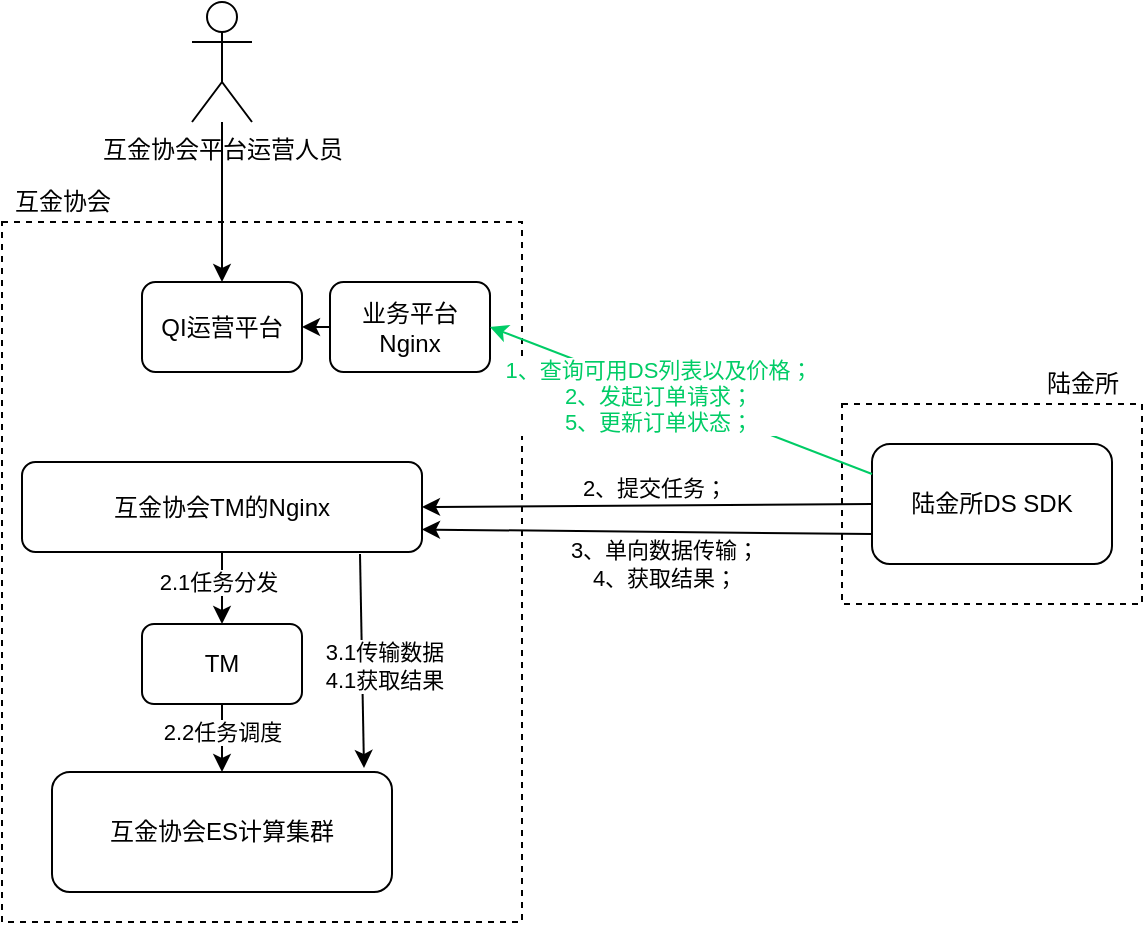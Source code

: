 <mxfile version="14.2.6" type="github">
  <diagram id="n4bqpxJSWs9qwXVAG9Ya" name="Page-1">
    <mxGraphModel dx="1178" dy="706" grid="1" gridSize="10" guides="1" tooltips="1" connect="1" arrows="1" fold="1" page="1" pageScale="1" pageWidth="827" pageHeight="1169" math="0" shadow="0">
      <root>
        <mxCell id="0" />
        <mxCell id="1" parent="0" />
        <mxCell id="mM_YQbost569z2JuP5jB-3" value="" style="rounded=0;whiteSpace=wrap;html=1;dashed=1;strokeWidth=1;shadow=0;glass=0;sketch=0;labelBorderColor=none;" parent="1" vertex="1">
          <mxGeometry x="670" y="601" width="150" height="100" as="geometry" />
        </mxCell>
        <mxCell id="mM_YQbost569z2JuP5jB-1" value="" style="rounded=0;whiteSpace=wrap;html=1;dashed=1;strokeWidth=1;shadow=0;glass=0;sketch=0;labelBorderColor=none;" parent="1" vertex="1">
          <mxGeometry x="250" y="510" width="260" height="350" as="geometry" />
        </mxCell>
        <mxCell id="DG4rs8WNzXxtl_6SsIYO-1" value="QI运营平台" style="rounded=1;whiteSpace=wrap;html=1;" parent="1" vertex="1">
          <mxGeometry x="320" y="540" width="80" height="45" as="geometry" />
        </mxCell>
        <mxCell id="DG4rs8WNzXxtl_6SsIYO-3" value="" style="edgeStyle=orthogonalEdgeStyle;rounded=0;orthogonalLoop=1;jettySize=auto;html=1;" parent="1" source="DG4rs8WNzXxtl_6SsIYO-2" target="DG4rs8WNzXxtl_6SsIYO-1" edge="1">
          <mxGeometry relative="1" as="geometry" />
        </mxCell>
        <mxCell id="DG4rs8WNzXxtl_6SsIYO-2" value="互金协会平台运营人员" style="shape=umlActor;verticalLabelPosition=bottom;verticalAlign=top;html=1;outlineConnect=0;" parent="1" vertex="1">
          <mxGeometry x="345" y="400" width="30" height="60" as="geometry" />
        </mxCell>
        <mxCell id="DG4rs8WNzXxtl_6SsIYO-4" value="互金协会ES计算集群" style="rounded=1;whiteSpace=wrap;html=1;" parent="1" vertex="1">
          <mxGeometry x="275" y="785" width="170" height="60" as="geometry" />
        </mxCell>
        <mxCell id="DG4rs8WNzXxtl_6SsIYO-7" value="" style="edgeStyle=orthogonalEdgeStyle;rounded=0;orthogonalLoop=1;jettySize=auto;html=1;" parent="1" source="DG4rs8WNzXxtl_6SsIYO-5" target="DG4rs8WNzXxtl_6SsIYO-4" edge="1">
          <mxGeometry relative="1" as="geometry" />
        </mxCell>
        <mxCell id="bDG2FsvXffJ-2tiCheh7-11" value="2.2任务调度" style="edgeLabel;html=1;align=center;verticalAlign=middle;resizable=0;points=[];" parent="DG4rs8WNzXxtl_6SsIYO-7" vertex="1" connectable="0">
          <mxGeometry x="0.574" y="1" relative="1" as="geometry">
            <mxPoint x="-1" y="-10" as="offset" />
          </mxGeometry>
        </mxCell>
        <mxCell id="DG4rs8WNzXxtl_6SsIYO-5" value="TM" style="rounded=1;whiteSpace=wrap;html=1;" parent="1" vertex="1">
          <mxGeometry x="320" y="711" width="80" height="40" as="geometry" />
        </mxCell>
        <mxCell id="DG4rs8WNzXxtl_6SsIYO-8" value="陆金所DS SDK" style="rounded=1;whiteSpace=wrap;html=1;" parent="1" vertex="1">
          <mxGeometry x="685" y="621" width="120" height="60" as="geometry" />
        </mxCell>
        <mxCell id="mM_YQbost569z2JuP5jB-4" value="&lt;font color=&quot;#000000&quot;&gt;陆金所&lt;/font&gt;" style="text;html=1;align=center;verticalAlign=middle;resizable=0;points=[];autosize=1;fontColor=#EA6B66;" parent="1" vertex="1">
          <mxGeometry x="765" y="581" width="50" height="20" as="geometry" />
        </mxCell>
        <mxCell id="mM_YQbost569z2JuP5jB-5" value="&lt;font color=&quot;#000000&quot;&gt;互金协会&lt;/font&gt;" style="text;html=1;align=center;verticalAlign=middle;resizable=0;points=[];autosize=1;fontColor=#EA6B66;" parent="1" vertex="1">
          <mxGeometry x="250" y="490" width="60" height="20" as="geometry" />
        </mxCell>
        <mxCell id="bDG2FsvXffJ-2tiCheh7-3" value="" style="edgeStyle=orthogonalEdgeStyle;rounded=0;orthogonalLoop=1;jettySize=auto;html=1;" parent="1" source="bDG2FsvXffJ-2tiCheh7-1" target="DG4rs8WNzXxtl_6SsIYO-5" edge="1">
          <mxGeometry relative="1" as="geometry" />
        </mxCell>
        <mxCell id="bDG2FsvXffJ-2tiCheh7-10" value="2.1任务分发" style="edgeLabel;html=1;align=center;verticalAlign=middle;resizable=0;points=[];" parent="bDG2FsvXffJ-2tiCheh7-3" vertex="1" connectable="0">
          <mxGeometry x="0.407" y="-2" relative="1" as="geometry">
            <mxPoint y="-8" as="offset" />
          </mxGeometry>
        </mxCell>
        <mxCell id="bDG2FsvXffJ-2tiCheh7-1" value="互金协会TM的Nginx" style="rounded=1;whiteSpace=wrap;html=1;" parent="1" vertex="1">
          <mxGeometry x="260" y="630" width="200" height="45" as="geometry" />
        </mxCell>
        <mxCell id="bDG2FsvXffJ-2tiCheh7-6" value="" style="endArrow=classic;html=1;exitX=0;exitY=0.5;exitDx=0;exitDy=0;entryX=1;entryY=0.5;entryDx=0;entryDy=0;" parent="1" source="DG4rs8WNzXxtl_6SsIYO-8" target="bDG2FsvXffJ-2tiCheh7-1" edge="1">
          <mxGeometry width="50" height="50" relative="1" as="geometry">
            <mxPoint x="390" y="830" as="sourcePoint" />
            <mxPoint x="440" y="780" as="targetPoint" />
          </mxGeometry>
        </mxCell>
        <mxCell id="bDG2FsvXffJ-2tiCheh7-7" value="2、提交任务；" style="edgeLabel;html=1;align=center;verticalAlign=middle;resizable=0;points=[];" parent="bDG2FsvXffJ-2tiCheh7-6" vertex="1" connectable="0">
          <mxGeometry x="-0.027" y="-3" relative="1" as="geometry">
            <mxPoint y="-6" as="offset" />
          </mxGeometry>
        </mxCell>
        <mxCell id="bDG2FsvXffJ-2tiCheh7-8" value="" style="endArrow=classic;html=1;exitX=0.845;exitY=1.022;exitDx=0;exitDy=0;exitPerimeter=0;" parent="1" source="bDG2FsvXffJ-2tiCheh7-1" edge="1">
          <mxGeometry width="50" height="50" relative="1" as="geometry">
            <mxPoint x="390" y="810" as="sourcePoint" />
            <mxPoint x="431" y="783" as="targetPoint" />
          </mxGeometry>
        </mxCell>
        <mxCell id="bDG2FsvXffJ-2tiCheh7-13" value="3.1传输数据&lt;br&gt;4.1获取结果" style="edgeLabel;html=1;align=center;verticalAlign=middle;resizable=0;points=[];" parent="bDG2FsvXffJ-2tiCheh7-8" vertex="1" connectable="0">
          <mxGeometry x="0.035" relative="1" as="geometry">
            <mxPoint x="11" as="offset" />
          </mxGeometry>
        </mxCell>
        <mxCell id="bDG2FsvXffJ-2tiCheh7-9" value="" style="endArrow=classic;html=1;entryX=1;entryY=0.75;entryDx=0;entryDy=0;exitX=0;exitY=0.75;exitDx=0;exitDy=0;" parent="1" source="DG4rs8WNzXxtl_6SsIYO-8" target="bDG2FsvXffJ-2tiCheh7-1" edge="1">
          <mxGeometry width="50" height="50" relative="1" as="geometry">
            <mxPoint x="390" y="830" as="sourcePoint" />
            <mxPoint x="440" y="780" as="targetPoint" />
          </mxGeometry>
        </mxCell>
        <mxCell id="bDG2FsvXffJ-2tiCheh7-12" value="&lt;div&gt;&lt;span style=&quot;font-size: 11px&quot;&gt;3、单向数据传输；&lt;/span&gt;&lt;/div&gt;&lt;div&gt;&lt;span style=&quot;font-size: 11px&quot;&gt;4、获取结果；&lt;/span&gt;&lt;/div&gt;" style="edgeLabel;html=1;align=center;verticalAlign=middle;resizable=0;points=[];" parent="bDG2FsvXffJ-2tiCheh7-9" vertex="1" connectable="0">
          <mxGeometry x="-0.076" relative="1" as="geometry">
            <mxPoint y="16" as="offset" />
          </mxGeometry>
        </mxCell>
        <mxCell id="YI6fKssbPlR63zoKONYq-1" value="业务平台Nginx" style="rounded=1;whiteSpace=wrap;html=1;" parent="1" vertex="1">
          <mxGeometry x="414" y="540" width="80" height="45" as="geometry" />
        </mxCell>
        <mxCell id="YI6fKssbPlR63zoKONYq-2" value="" style="endArrow=classic;html=1;exitX=0;exitY=0.25;exitDx=0;exitDy=0;entryX=1;entryY=0.5;entryDx=0;entryDy=0;strokeColor=#00CC66;" parent="1" source="DG4rs8WNzXxtl_6SsIYO-8" target="YI6fKssbPlR63zoKONYq-1" edge="1">
          <mxGeometry width="50" height="50" relative="1" as="geometry">
            <mxPoint x="390" y="640" as="sourcePoint" />
            <mxPoint x="440" y="590" as="targetPoint" />
          </mxGeometry>
        </mxCell>
        <mxCell id="YI6fKssbPlR63zoKONYq-4" value="1、查询可用DS列表以及价格；&lt;br&gt;2、发起订单请求；&lt;br&gt;5、更新订单状态；" style="edgeLabel;html=1;align=center;verticalAlign=middle;resizable=0;points=[];fontColor=#00CC66;" parent="YI6fKssbPlR63zoKONYq-2" vertex="1" connectable="0">
          <mxGeometry x="0.113" y="2" relative="1" as="geometry">
            <mxPoint as="offset" />
          </mxGeometry>
        </mxCell>
        <mxCell id="YI6fKssbPlR63zoKONYq-3" value="" style="endArrow=classic;html=1;exitX=0;exitY=0.5;exitDx=0;exitDy=0;entryX=1;entryY=0.5;entryDx=0;entryDy=0;" parent="1" source="YI6fKssbPlR63zoKONYq-1" target="DG4rs8WNzXxtl_6SsIYO-1" edge="1">
          <mxGeometry width="50" height="50" relative="1" as="geometry">
            <mxPoint x="390" y="640" as="sourcePoint" />
            <mxPoint x="440" y="590" as="targetPoint" />
          </mxGeometry>
        </mxCell>
      </root>
    </mxGraphModel>
  </diagram>
</mxfile>
